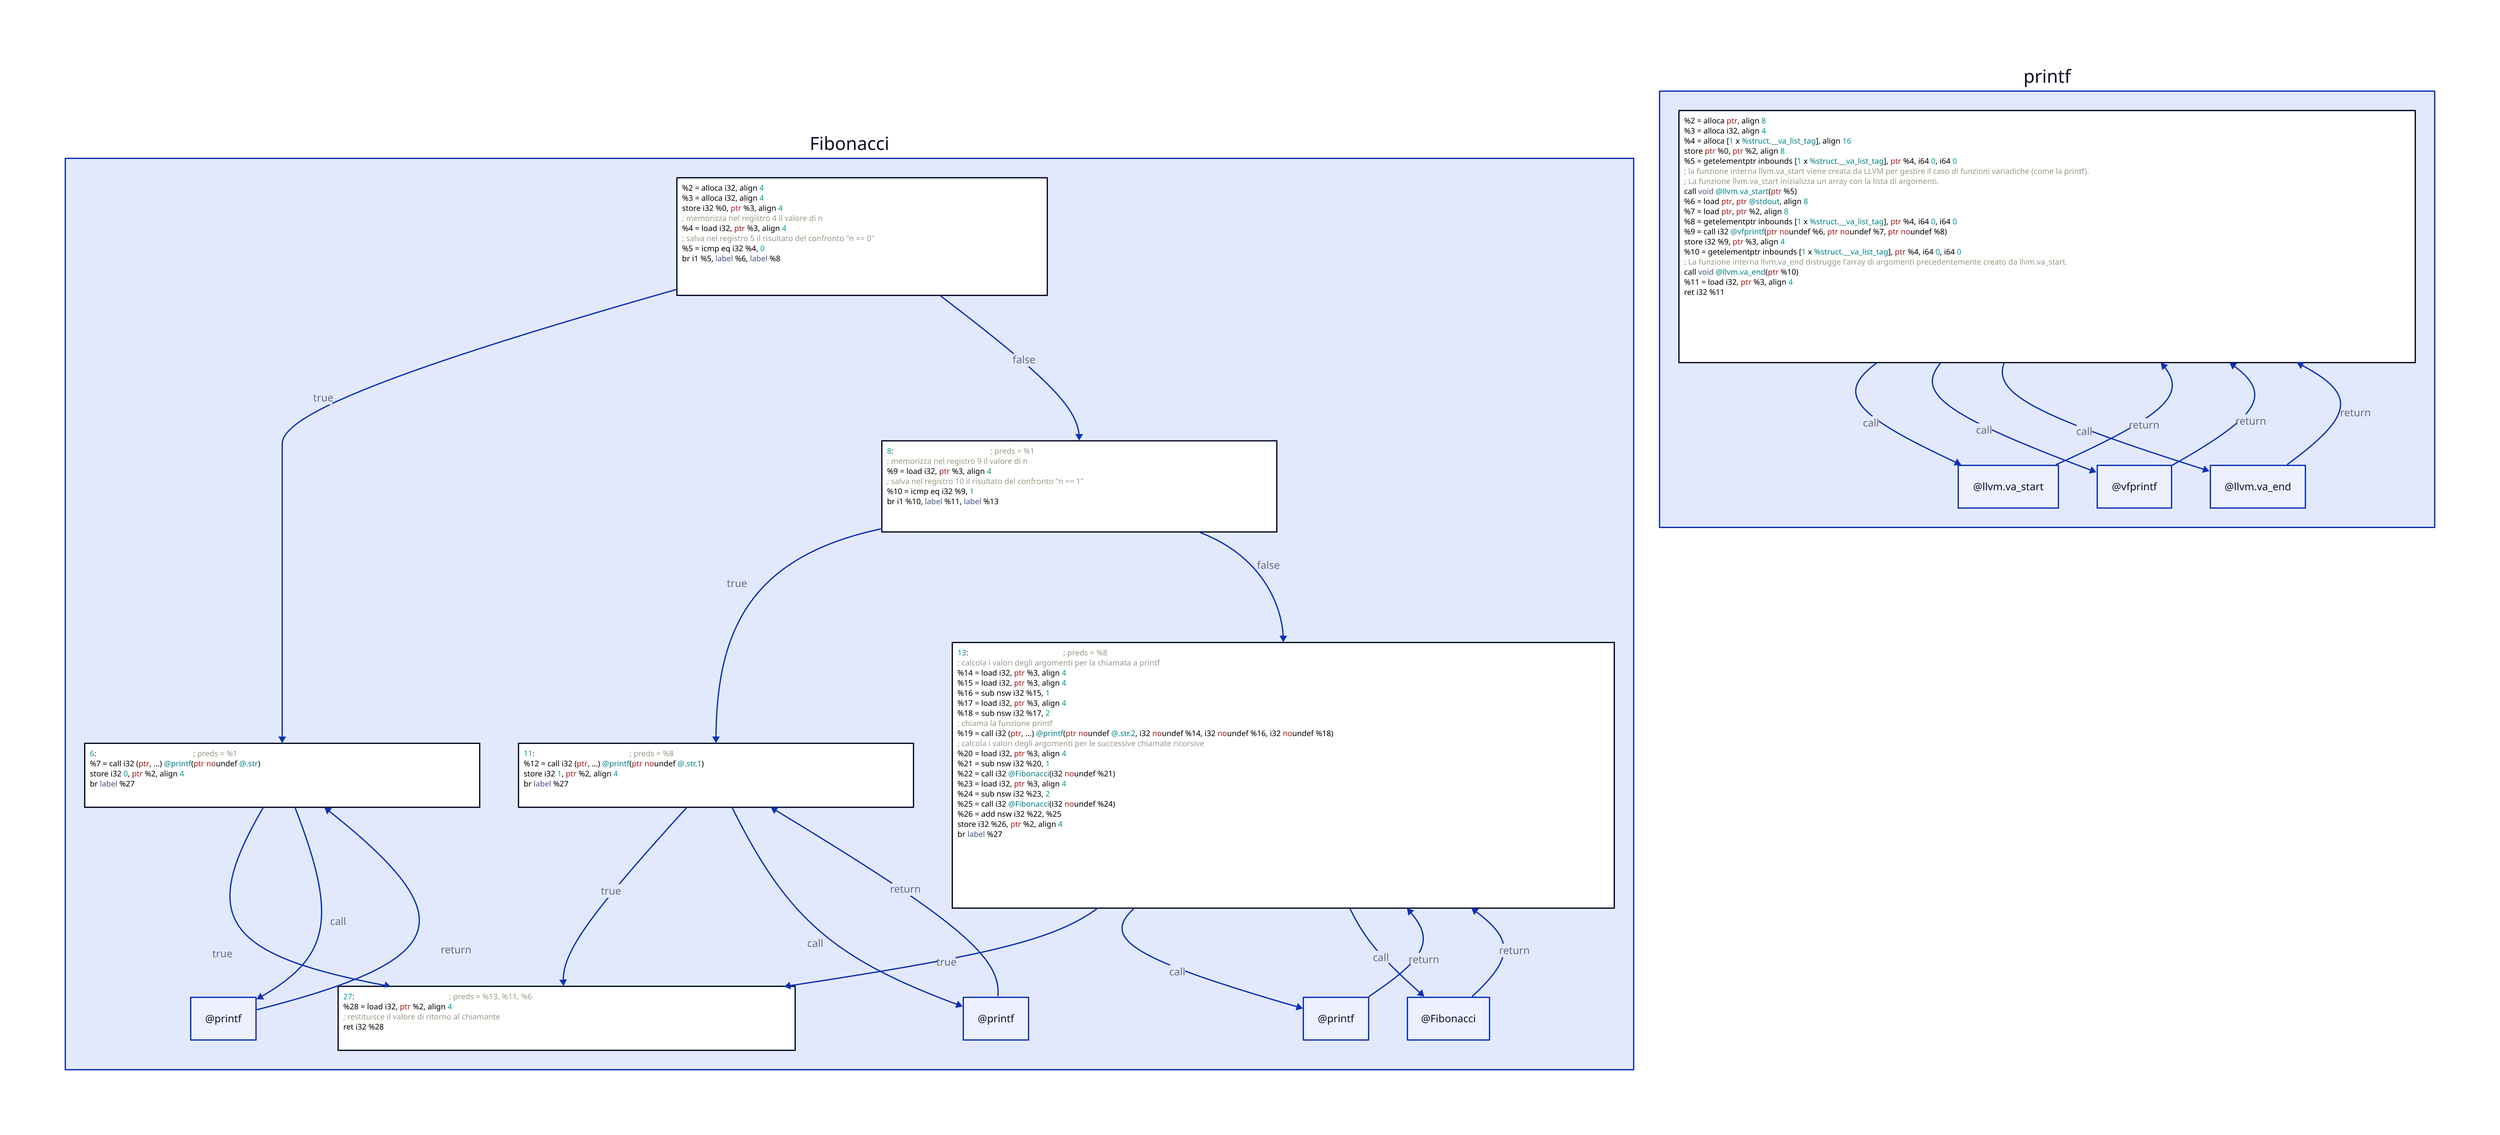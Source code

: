 Fibonacci: {
  entry: |llvm
    %2 = alloca i32, align 4
    %3 = alloca i32, align 4
    store i32 %0, ptr %3, align 4
    ; memorizza nel registro 4 il valore di n
    %4 = load i32, ptr %3, align 4
    ; salva nel registro 5 il risultato del confronto "n == 0"
    %5 = icmp eq i32 %4, 0
    br i1 %5, label %6, label %8
  |

  bb1: |llvm
    6:                                                ; preds = %1
    %7 = call i32 (ptr, ...) @printf(ptr noundef @.str)
    store i32 0, ptr %2, align 4
    br label %27
  |

  bb2: |llvm
    8:                                                ; preds = %1
    ; memorizza nel registro 9 il valore di n
    %9 = load i32, ptr %3, align 4
    ; salva nel registro 10 il risultato del confronto "n == 1"
    %10 = icmp eq i32 %9, 1
    br i1 %10, label %11, label %13
  |

  bb3: |llvm
    11:                                               ; preds = %8
    %12 = call i32 (ptr, ...) @printf(ptr noundef @.str.1)
    store i32 1, ptr %2, align 4
    br label %27
  |

  bb4: |llvm
    13:                                               ; preds = %8
    ; calcola i valori degli argomenti per la chiamata a printf
    %14 = load i32, ptr %3, align 4
    %15 = load i32, ptr %3, align 4
    %16 = sub nsw i32 %15, 1
    %17 = load i32, ptr %3, align 4
    %18 = sub nsw i32 %17, 2
    ; chiama la funzione printf
    %19 = call i32 (ptr, ...) @printf(ptr noundef @.str.2, i32 noundef %14, i32 noundef %16, i32 noundef %18)
    ; calcola i valori degli argomenti per le successive chiamate ricorsive
    %20 = load i32, ptr %3, align 4
    %21 = sub nsw i32 %20, 1
    %22 = call i32 @Fibonacci(i32 noundef %21)
    %23 = load i32, ptr %3, align 4
    %24 = sub nsw i32 %23, 2
    %25 = call i32 @Fibonacci(i32 noundef %24)
    %26 = add nsw i32 %22, %25
    store i32 %26, ptr %2, align 4
    br label %27
  |

  bb5: |llvm
    27:                                               ; preds = %13, %11, %6
    %28 = load i32, ptr %2, align 4
    ; restituisce il valore di ritorno al chiamante
    ret i32 %28
  |
  
  printf1: "@printf"
  printf2: "@printf"

  # Collegamenti
  entry -> bb1: true
  entry -> bb2: false
  bb1 -> bb5: true
  bb2 -> bb3: true
  bb2 -> bb4: false
  bb3 -> bb5: true
  bb4 -> bb5: true
  bb1 -> "@printf": call
  "@printf" -> bb1: return
  bb3 -> printf1: call
  printf1 -> bb3: return
  bb4 -> printf2: call
  printf2 -> bb4: return
  bb4 -> "@Fibonacci": call
  "@Fibonacci" -> bb4: return
}

printf {
  entry: |llvm
    %2 = alloca ptr, align 8
    %3 = alloca i32, align 4
    %4 = alloca [1 x %struct.__va_list_tag], align 16
    store ptr %0, ptr %2, align 8
    %5 = getelementptr inbounds [1 x %struct.__va_list_tag], ptr %4, i64 0, i64 0
    ; la funzione interna llvm.va_start viene creata da LLVM per gestire il caso di funzioni variadiche (come la printf).
    ; La funzione llvm.va_start inizializza un array con la lista di argomenti.
    call void @llvm.va_start(ptr %5)
    %6 = load ptr, ptr @stdout, align 8
    %7 = load ptr, ptr %2, align 8
    %8 = getelementptr inbounds [1 x %struct.__va_list_tag], ptr %4, i64 0, i64 0
    %9 = call i32 @vfprintf(ptr noundef %6, ptr noundef %7, ptr noundef %8)
    store i32 %9, ptr %3, align 4
    %10 = getelementptr inbounds [1 x %struct.__va_list_tag], ptr %4, i64 0, i64 0
    ; La funzione interna llvm.va_end distrugge l'array di argomenti precedentemente creato da llvm.va_start.
    call void @llvm.va_end(ptr %10)
    %11 = load i32, ptr %3, align 4
    ret i32 %11
  |
  
  entry -> "@llvm.va_start": call
  "@llvm.va_start" -> entry: return
  entry -> "@vfprintf": call
  "@vfprintf" -> entry: return
  entry -> "@llvm.va_end": call
  "@llvm.va_end" -> entry: return
}
